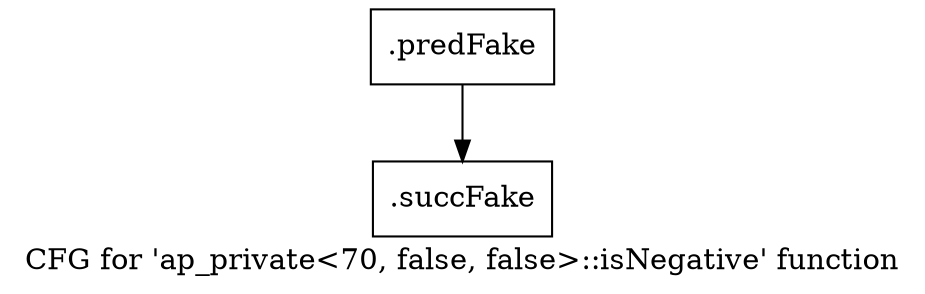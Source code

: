 digraph "CFG for 'ap_private\<70, false, false\>::isNegative' function" {
	label="CFG for 'ap_private\<70, false, false\>::isNegative' function";

	Node0x5d777d0 [shape=record,filename="",linenumber="",label="{.predFake}"];
	Node0x5d777d0 -> Node0x6283300[ callList="" memoryops="" filename="/mnt/xilinx/Vitis_HLS/2021.2/include/etc/ap_private.h" execusionnum="10"];
	Node0x6283300 [shape=record,filename="/mnt/xilinx/Vitis_HLS/2021.2/include/etc/ap_private.h",linenumber="4572",label="{.succFake}"];
}
